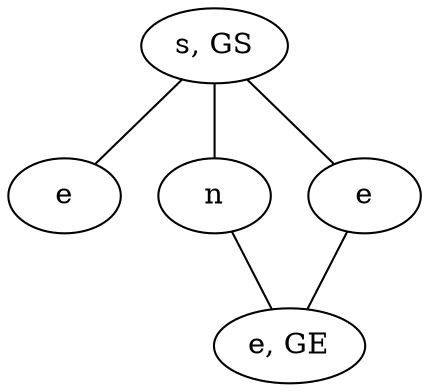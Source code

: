 graph {
ZKIs [label="s, GS"]
lMvF [label="e, GE"]
Cqed [label="e"]
guAL [label="n"]
RURE [label="e"]
ZKIs -- Cqed
ZKIs -- guAL
ZKIs -- RURE
guAL -- lMvF
RURE -- lMvF
}
